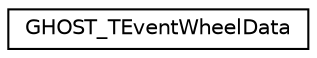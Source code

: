 digraph G
{
  edge [fontname="Helvetica",fontsize="10",labelfontname="Helvetica",labelfontsize="10"];
  node [fontname="Helvetica",fontsize="10",shape=record];
  rankdir=LR;
  Node1 [label="GHOST_TEventWheelData",height=0.2,width=0.4,color="black", fillcolor="white", style="filled",URL="$dd/dc2/structGHOST__TEventWheelData.html"];
}

